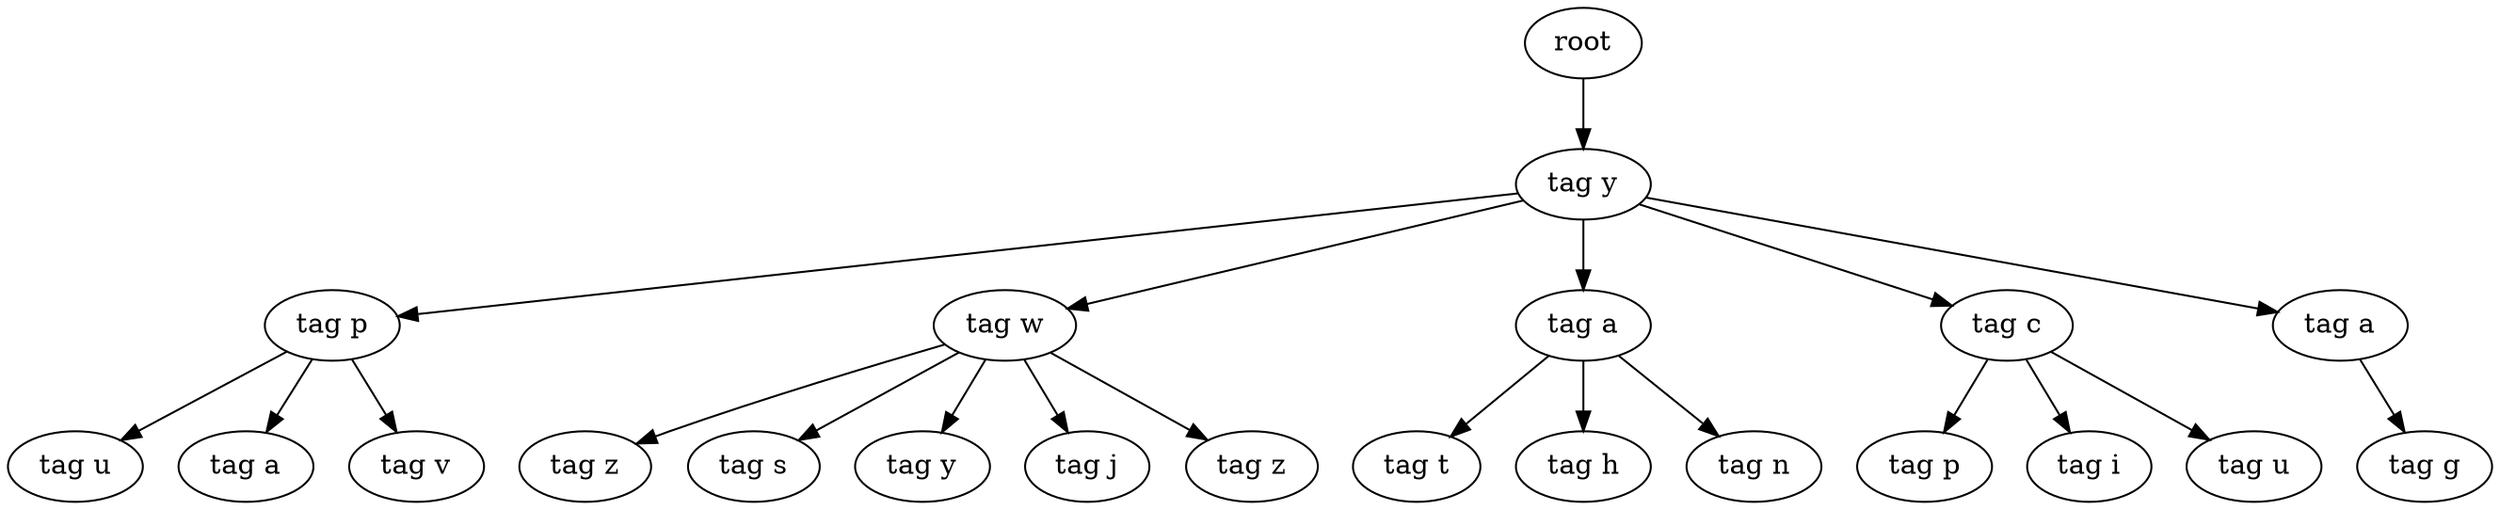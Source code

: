 digraph Tree{
0[label="root"];
0->00
00[label="tag y"];
00->000
000[label="tag p"];
000->0000
0000[label="tag u"];
000->0001
0001[label="tag a"];
000->0002
0002[label="tag v"];
00->001
001[label="tag w"];
001->0010
0010[label="tag z"];
001->0011
0011[label="tag s"];
001->0012
0012[label="tag y"];
001->0013
0013[label="tag j"];
001->0014
0014[label="tag z"];
00->002
002[label="tag a"];
002->0020
0020[label="tag t"];
002->0021
0021[label="tag h"];
002->0022
0022[label="tag n"];
00->003
003[label="tag c"];
003->0030
0030[label="tag p"];
003->0031
0031[label="tag i"];
003->0032
0032[label="tag u"];
00->004
004[label="tag a"];
004->0040
0040[label="tag g"];
}
